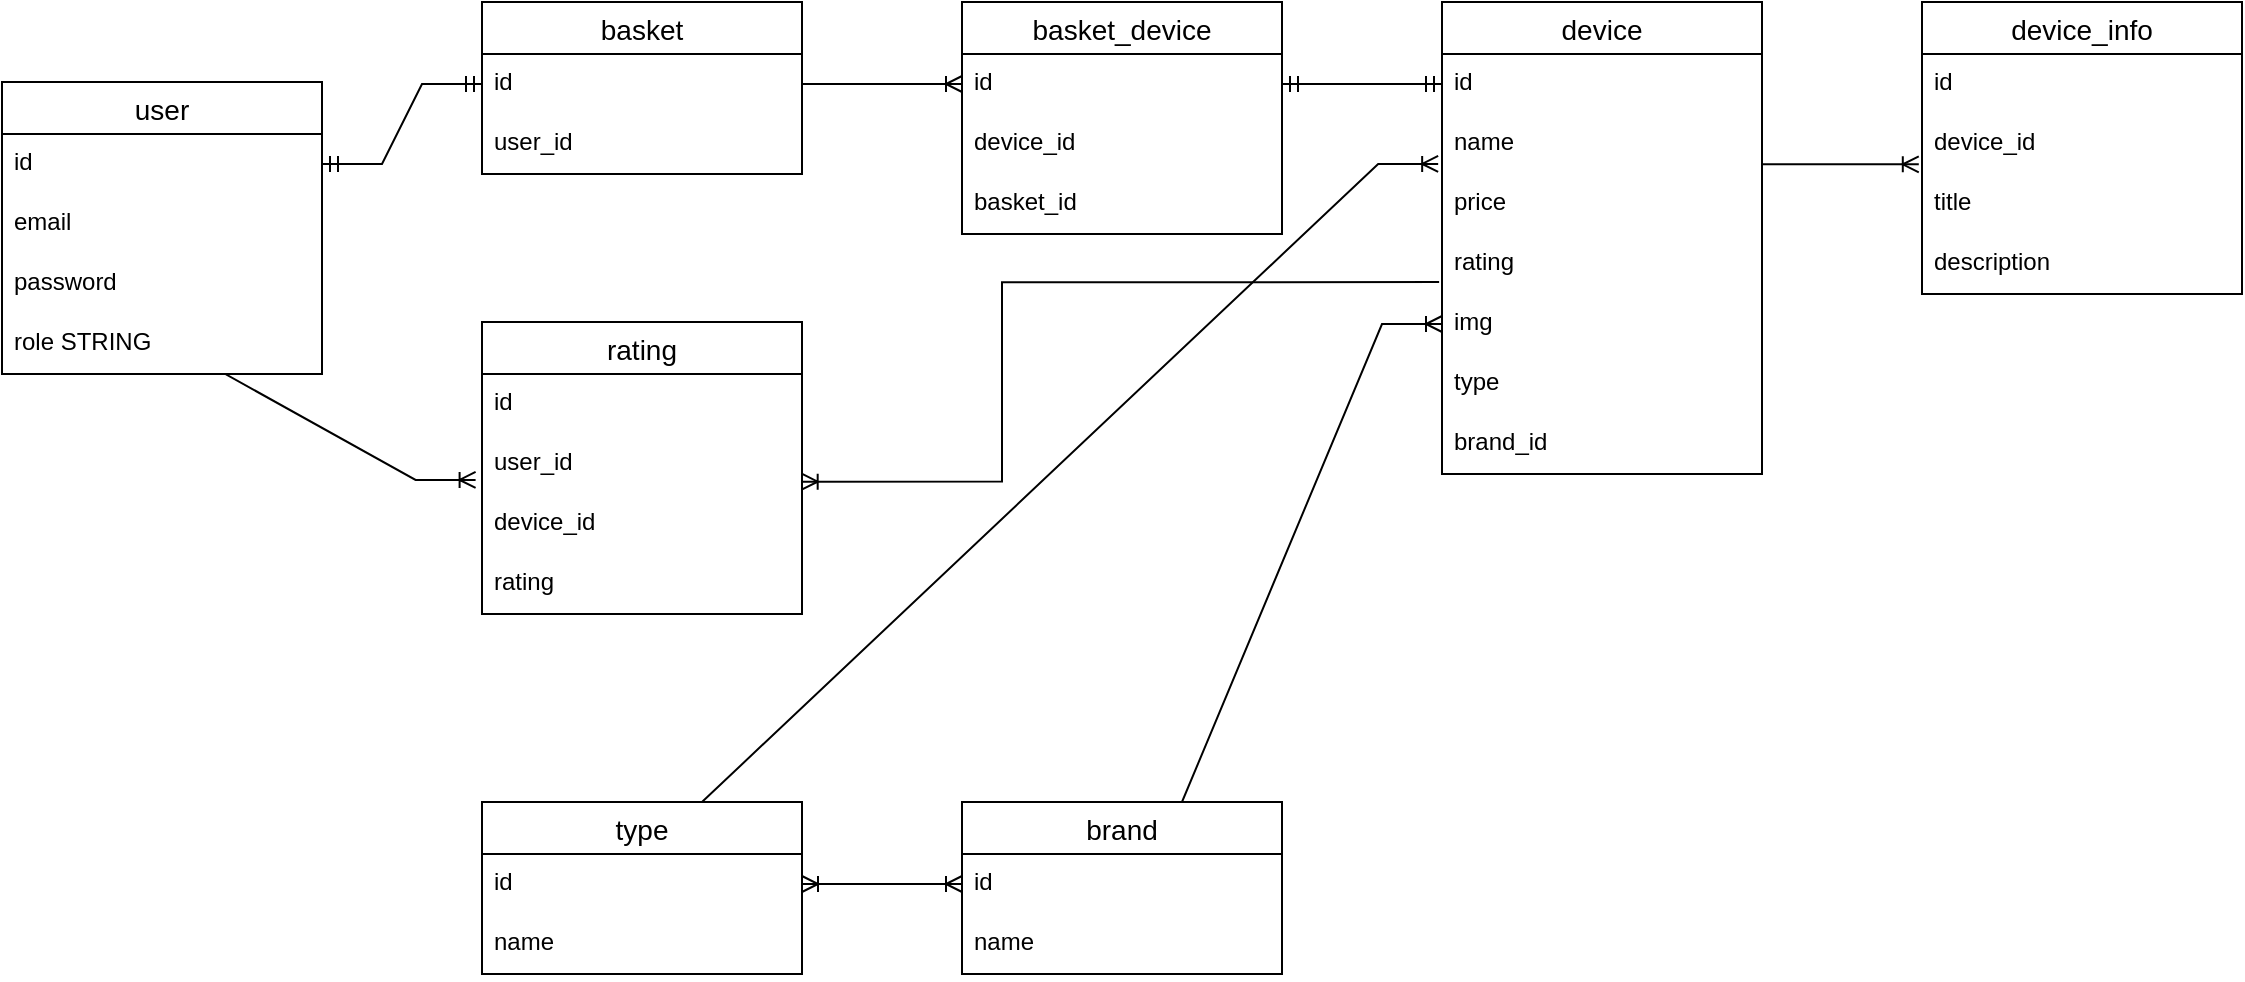 <mxfile version="21.3.2" type="github">
  <diagram name="Страница 1" id="jFDSsyUT4keIVmyetPQ3">
    <mxGraphModel dx="1122" dy="794" grid="1" gridSize="10" guides="1" tooltips="1" connect="1" arrows="1" fold="1" page="1" pageScale="1" pageWidth="2000" pageHeight="600" math="0" shadow="0">
      <root>
        <mxCell id="0" />
        <mxCell id="1" parent="0" />
        <mxCell id="VbIGDRC48q1839RVM03x-1" value="user" style="swimlane;fontStyle=0;childLayout=stackLayout;horizontal=1;startSize=26;horizontalStack=0;resizeParent=1;resizeParentMax=0;resizeLast=0;collapsible=1;marginBottom=0;align=center;fontSize=14;" vertex="1" parent="1">
          <mxGeometry x="40" y="120" width="160" height="146" as="geometry" />
        </mxCell>
        <mxCell id="VbIGDRC48q1839RVM03x-2" value="id" style="text;strokeColor=none;fillColor=none;spacingLeft=4;spacingRight=4;overflow=hidden;rotatable=0;points=[[0,0.5],[1,0.5]];portConstraint=eastwest;fontSize=12;whiteSpace=wrap;html=1;" vertex="1" parent="VbIGDRC48q1839RVM03x-1">
          <mxGeometry y="26" width="160" height="30" as="geometry" />
        </mxCell>
        <mxCell id="VbIGDRC48q1839RVM03x-3" value="email" style="text;strokeColor=none;fillColor=none;spacingLeft=4;spacingRight=4;overflow=hidden;rotatable=0;points=[[0,0.5],[1,0.5]];portConstraint=eastwest;fontSize=12;whiteSpace=wrap;html=1;" vertex="1" parent="VbIGDRC48q1839RVM03x-1">
          <mxGeometry y="56" width="160" height="30" as="geometry" />
        </mxCell>
        <mxCell id="VbIGDRC48q1839RVM03x-4" value="password" style="text;strokeColor=none;fillColor=none;spacingLeft=4;spacingRight=4;overflow=hidden;rotatable=0;points=[[0,0.5],[1,0.5]];portConstraint=eastwest;fontSize=12;whiteSpace=wrap;html=1;" vertex="1" parent="VbIGDRC48q1839RVM03x-1">
          <mxGeometry y="86" width="160" height="30" as="geometry" />
        </mxCell>
        <mxCell id="VbIGDRC48q1839RVM03x-6" value="role STRING" style="text;strokeColor=none;fillColor=none;spacingLeft=4;spacingRight=4;overflow=hidden;rotatable=0;points=[[0,0.5],[1,0.5]];portConstraint=eastwest;fontSize=12;whiteSpace=wrap;html=1;" vertex="1" parent="VbIGDRC48q1839RVM03x-1">
          <mxGeometry y="116" width="160" height="30" as="geometry" />
        </mxCell>
        <mxCell id="VbIGDRC48q1839RVM03x-7" value="basket" style="swimlane;fontStyle=0;childLayout=stackLayout;horizontal=1;startSize=26;horizontalStack=0;resizeParent=1;resizeParentMax=0;resizeLast=0;collapsible=1;marginBottom=0;align=center;fontSize=14;" vertex="1" parent="1">
          <mxGeometry x="280" y="80" width="160" height="86" as="geometry" />
        </mxCell>
        <mxCell id="VbIGDRC48q1839RVM03x-8" value="id" style="text;strokeColor=none;fillColor=none;spacingLeft=4;spacingRight=4;overflow=hidden;rotatable=0;points=[[0,0.5],[1,0.5]];portConstraint=eastwest;fontSize=12;whiteSpace=wrap;html=1;" vertex="1" parent="VbIGDRC48q1839RVM03x-7">
          <mxGeometry y="26" width="160" height="30" as="geometry" />
        </mxCell>
        <mxCell id="VbIGDRC48q1839RVM03x-9" value="user_id" style="text;strokeColor=none;fillColor=none;spacingLeft=4;spacingRight=4;overflow=hidden;rotatable=0;points=[[0,0.5],[1,0.5]];portConstraint=eastwest;fontSize=12;whiteSpace=wrap;html=1;" vertex="1" parent="VbIGDRC48q1839RVM03x-7">
          <mxGeometry y="56" width="160" height="30" as="geometry" />
        </mxCell>
        <mxCell id="VbIGDRC48q1839RVM03x-12" value="" style="edgeStyle=entityRelationEdgeStyle;fontSize=12;html=1;endArrow=ERmandOne;startArrow=ERmandOne;rounded=0;exitX=1;exitY=0.5;exitDx=0;exitDy=0;entryX=0;entryY=0.5;entryDx=0;entryDy=0;" edge="1" parent="1" source="VbIGDRC48q1839RVM03x-2" target="VbIGDRC48q1839RVM03x-8">
          <mxGeometry width="100" height="100" relative="1" as="geometry">
            <mxPoint x="360" y="400" as="sourcePoint" />
            <mxPoint x="460" y="300" as="targetPoint" />
          </mxGeometry>
        </mxCell>
        <mxCell id="VbIGDRC48q1839RVM03x-13" value="device" style="swimlane;fontStyle=0;childLayout=stackLayout;horizontal=1;startSize=26;horizontalStack=0;resizeParent=1;resizeParentMax=0;resizeLast=0;collapsible=1;marginBottom=0;align=center;fontSize=14;" vertex="1" parent="1">
          <mxGeometry x="760" y="80" width="160" height="236" as="geometry" />
        </mxCell>
        <mxCell id="VbIGDRC48q1839RVM03x-14" value="id" style="text;strokeColor=none;fillColor=none;spacingLeft=4;spacingRight=4;overflow=hidden;rotatable=0;points=[[0,0.5],[1,0.5]];portConstraint=eastwest;fontSize=12;whiteSpace=wrap;html=1;" vertex="1" parent="VbIGDRC48q1839RVM03x-13">
          <mxGeometry y="26" width="160" height="30" as="geometry" />
        </mxCell>
        <mxCell id="VbIGDRC48q1839RVM03x-15" value="name" style="text;strokeColor=none;fillColor=none;spacingLeft=4;spacingRight=4;overflow=hidden;rotatable=0;points=[[0,0.5],[1,0.5]];portConstraint=eastwest;fontSize=12;whiteSpace=wrap;html=1;" vertex="1" parent="VbIGDRC48q1839RVM03x-13">
          <mxGeometry y="56" width="160" height="30" as="geometry" />
        </mxCell>
        <mxCell id="VbIGDRC48q1839RVM03x-16" value="price" style="text;strokeColor=none;fillColor=none;spacingLeft=4;spacingRight=4;overflow=hidden;rotatable=0;points=[[0,0.5],[1,0.5]];portConstraint=eastwest;fontSize=12;whiteSpace=wrap;html=1;" vertex="1" parent="VbIGDRC48q1839RVM03x-13">
          <mxGeometry y="86" width="160" height="30" as="geometry" />
        </mxCell>
        <mxCell id="VbIGDRC48q1839RVM03x-17" value="rating" style="text;strokeColor=none;fillColor=none;spacingLeft=4;spacingRight=4;overflow=hidden;rotatable=0;points=[[0,0.5],[1,0.5]];portConstraint=eastwest;fontSize=12;whiteSpace=wrap;html=1;" vertex="1" parent="VbIGDRC48q1839RVM03x-13">
          <mxGeometry y="116" width="160" height="30" as="geometry" />
        </mxCell>
        <mxCell id="VbIGDRC48q1839RVM03x-18" value="img" style="text;strokeColor=none;fillColor=none;spacingLeft=4;spacingRight=4;overflow=hidden;rotatable=0;points=[[0,0.5],[1,0.5]];portConstraint=eastwest;fontSize=12;whiteSpace=wrap;html=1;" vertex="1" parent="VbIGDRC48q1839RVM03x-13">
          <mxGeometry y="146" width="160" height="30" as="geometry" />
        </mxCell>
        <mxCell id="VbIGDRC48q1839RVM03x-19" value="type" style="text;strokeColor=none;fillColor=none;spacingLeft=4;spacingRight=4;overflow=hidden;rotatable=0;points=[[0,0.5],[1,0.5]];portConstraint=eastwest;fontSize=12;whiteSpace=wrap;html=1;" vertex="1" parent="VbIGDRC48q1839RVM03x-13">
          <mxGeometry y="176" width="160" height="30" as="geometry" />
        </mxCell>
        <mxCell id="VbIGDRC48q1839RVM03x-20" value="brand_id" style="text;strokeColor=none;fillColor=none;spacingLeft=4;spacingRight=4;overflow=hidden;rotatable=0;points=[[0,0.5],[1,0.5]];portConstraint=eastwest;fontSize=12;whiteSpace=wrap;html=1;" vertex="1" parent="VbIGDRC48q1839RVM03x-13">
          <mxGeometry y="206" width="160" height="30" as="geometry" />
        </mxCell>
        <mxCell id="VbIGDRC48q1839RVM03x-21" value="type" style="swimlane;fontStyle=0;childLayout=stackLayout;horizontal=1;startSize=26;horizontalStack=0;resizeParent=1;resizeParentMax=0;resizeLast=0;collapsible=1;marginBottom=0;align=center;fontSize=14;" vertex="1" parent="1">
          <mxGeometry x="280" y="480" width="160" height="86" as="geometry" />
        </mxCell>
        <mxCell id="VbIGDRC48q1839RVM03x-22" value="id" style="text;strokeColor=none;fillColor=none;spacingLeft=4;spacingRight=4;overflow=hidden;rotatable=0;points=[[0,0.5],[1,0.5]];portConstraint=eastwest;fontSize=12;whiteSpace=wrap;html=1;" vertex="1" parent="VbIGDRC48q1839RVM03x-21">
          <mxGeometry y="26" width="160" height="30" as="geometry" />
        </mxCell>
        <mxCell id="VbIGDRC48q1839RVM03x-23" value="name" style="text;strokeColor=none;fillColor=none;spacingLeft=4;spacingRight=4;overflow=hidden;rotatable=0;points=[[0,0.5],[1,0.5]];portConstraint=eastwest;fontSize=12;whiteSpace=wrap;html=1;" vertex="1" parent="VbIGDRC48q1839RVM03x-21">
          <mxGeometry y="56" width="160" height="30" as="geometry" />
        </mxCell>
        <mxCell id="VbIGDRC48q1839RVM03x-25" value="brand" style="swimlane;fontStyle=0;childLayout=stackLayout;horizontal=1;startSize=26;horizontalStack=0;resizeParent=1;resizeParentMax=0;resizeLast=0;collapsible=1;marginBottom=0;align=center;fontSize=14;" vertex="1" parent="1">
          <mxGeometry x="520" y="480" width="160" height="86" as="geometry" />
        </mxCell>
        <mxCell id="VbIGDRC48q1839RVM03x-26" value="id" style="text;strokeColor=none;fillColor=none;spacingLeft=4;spacingRight=4;overflow=hidden;rotatable=0;points=[[0,0.5],[1,0.5]];portConstraint=eastwest;fontSize=12;whiteSpace=wrap;html=1;" vertex="1" parent="VbIGDRC48q1839RVM03x-25">
          <mxGeometry y="26" width="160" height="30" as="geometry" />
        </mxCell>
        <mxCell id="VbIGDRC48q1839RVM03x-27" value="name" style="text;strokeColor=none;fillColor=none;spacingLeft=4;spacingRight=4;overflow=hidden;rotatable=0;points=[[0,0.5],[1,0.5]];portConstraint=eastwest;fontSize=12;whiteSpace=wrap;html=1;" vertex="1" parent="VbIGDRC48q1839RVM03x-25">
          <mxGeometry y="56" width="160" height="30" as="geometry" />
        </mxCell>
        <mxCell id="VbIGDRC48q1839RVM03x-31" value="" style="edgeStyle=entityRelationEdgeStyle;fontSize=12;html=1;endArrow=ERoneToMany;rounded=0;entryX=0;entryY=0.5;entryDx=0;entryDy=0;exitX=0.5;exitY=0;exitDx=0;exitDy=0;endFill=0;" edge="1" parent="1" source="VbIGDRC48q1839RVM03x-25" target="VbIGDRC48q1839RVM03x-18">
          <mxGeometry width="100" height="100" relative="1" as="geometry">
            <mxPoint x="470" y="350" as="sourcePoint" />
            <mxPoint x="560" y="311" as="targetPoint" />
          </mxGeometry>
        </mxCell>
        <mxCell id="VbIGDRC48q1839RVM03x-29" value="" style="fontSize=12;html=1;endArrow=ERoneToMany;rounded=0;entryX=-0.012;entryY=0.833;entryDx=0;entryDy=0;entryPerimeter=0;edgeStyle=entityRelationEdgeStyle;exitX=0.5;exitY=0;exitDx=0;exitDy=0;endFill=0;" edge="1" parent="1" source="VbIGDRC48q1839RVM03x-21" target="VbIGDRC48q1839RVM03x-15">
          <mxGeometry width="100" height="100" relative="1" as="geometry">
            <mxPoint x="260" y="350" as="sourcePoint" />
            <mxPoint x="560" y="240" as="targetPoint" />
          </mxGeometry>
        </mxCell>
        <mxCell id="VbIGDRC48q1839RVM03x-33" value="" style="edgeStyle=entityRelationEdgeStyle;fontSize=12;html=1;endArrow=ERoneToMany;startArrow=ERoneToMany;rounded=0;exitX=1;exitY=0.5;exitDx=0;exitDy=0;entryX=0;entryY=0.5;entryDx=0;entryDy=0;" edge="1" parent="1" source="VbIGDRC48q1839RVM03x-22" target="VbIGDRC48q1839RVM03x-26">
          <mxGeometry width="100" height="100" relative="1" as="geometry">
            <mxPoint x="360" y="400" as="sourcePoint" />
            <mxPoint x="460" y="300" as="targetPoint" />
          </mxGeometry>
        </mxCell>
        <mxCell id="VbIGDRC48q1839RVM03x-34" value="device_info" style="swimlane;fontStyle=0;childLayout=stackLayout;horizontal=1;startSize=26;horizontalStack=0;resizeParent=1;resizeParentMax=0;resizeLast=0;collapsible=1;marginBottom=0;align=center;fontSize=14;" vertex="1" parent="1">
          <mxGeometry x="1000" y="80" width="160" height="146" as="geometry" />
        </mxCell>
        <mxCell id="VbIGDRC48q1839RVM03x-35" value="id" style="text;strokeColor=none;fillColor=none;spacingLeft=4;spacingRight=4;overflow=hidden;rotatable=0;points=[[0,0.5],[1,0.5]];portConstraint=eastwest;fontSize=12;whiteSpace=wrap;html=1;" vertex="1" parent="VbIGDRC48q1839RVM03x-34">
          <mxGeometry y="26" width="160" height="30" as="geometry" />
        </mxCell>
        <mxCell id="VbIGDRC48q1839RVM03x-36" value="device_id" style="text;strokeColor=none;fillColor=none;spacingLeft=4;spacingRight=4;overflow=hidden;rotatable=0;points=[[0,0.5],[1,0.5]];portConstraint=eastwest;fontSize=12;whiteSpace=wrap;html=1;" vertex="1" parent="VbIGDRC48q1839RVM03x-34">
          <mxGeometry y="56" width="160" height="30" as="geometry" />
        </mxCell>
        <mxCell id="VbIGDRC48q1839RVM03x-37" value="title" style="text;strokeColor=none;fillColor=none;spacingLeft=4;spacingRight=4;overflow=hidden;rotatable=0;points=[[0,0.5],[1,0.5]];portConstraint=eastwest;fontSize=12;whiteSpace=wrap;html=1;" vertex="1" parent="VbIGDRC48q1839RVM03x-34">
          <mxGeometry y="86" width="160" height="30" as="geometry" />
        </mxCell>
        <mxCell id="VbIGDRC48q1839RVM03x-38" value="description" style="text;strokeColor=none;fillColor=none;spacingLeft=4;spacingRight=4;overflow=hidden;rotatable=0;points=[[0,0.5],[1,0.5]];portConstraint=eastwest;fontSize=12;whiteSpace=wrap;html=1;" vertex="1" parent="VbIGDRC48q1839RVM03x-34">
          <mxGeometry y="116" width="160" height="30" as="geometry" />
        </mxCell>
        <mxCell id="VbIGDRC48q1839RVM03x-40" value="" style="edgeStyle=entityRelationEdgeStyle;fontSize=12;html=1;endArrow=ERoneToMany;rounded=0;exitX=1;exitY=0.839;exitDx=0;exitDy=0;exitPerimeter=0;entryX=-0.01;entryY=0.839;entryDx=0;entryDy=0;entryPerimeter=0;endFill=0;" edge="1" parent="1" source="VbIGDRC48q1839RVM03x-15" target="VbIGDRC48q1839RVM03x-36">
          <mxGeometry width="100" height="100" relative="1" as="geometry">
            <mxPoint x="770" y="240" as="sourcePoint" />
            <mxPoint x="870" y="140" as="targetPoint" />
          </mxGeometry>
        </mxCell>
        <mxCell id="VbIGDRC48q1839RVM03x-41" value="basket_device" style="swimlane;fontStyle=0;childLayout=stackLayout;horizontal=1;startSize=26;horizontalStack=0;resizeParent=1;resizeParentMax=0;resizeLast=0;collapsible=1;marginBottom=0;align=center;fontSize=14;" vertex="1" parent="1">
          <mxGeometry x="520" y="80" width="160" height="116" as="geometry" />
        </mxCell>
        <mxCell id="VbIGDRC48q1839RVM03x-42" value="id" style="text;strokeColor=none;fillColor=none;spacingLeft=4;spacingRight=4;overflow=hidden;rotatable=0;points=[[0,0.5],[1,0.5]];portConstraint=eastwest;fontSize=12;whiteSpace=wrap;html=1;" vertex="1" parent="VbIGDRC48q1839RVM03x-41">
          <mxGeometry y="26" width="160" height="30" as="geometry" />
        </mxCell>
        <mxCell id="VbIGDRC48q1839RVM03x-43" value="device_id" style="text;strokeColor=none;fillColor=none;spacingLeft=4;spacingRight=4;overflow=hidden;rotatable=0;points=[[0,0.5],[1,0.5]];portConstraint=eastwest;fontSize=12;whiteSpace=wrap;html=1;" vertex="1" parent="VbIGDRC48q1839RVM03x-41">
          <mxGeometry y="56" width="160" height="30" as="geometry" />
        </mxCell>
        <mxCell id="VbIGDRC48q1839RVM03x-44" value="basket_id" style="text;strokeColor=none;fillColor=none;spacingLeft=4;spacingRight=4;overflow=hidden;rotatable=0;points=[[0,0.5],[1,0.5]];portConstraint=eastwest;fontSize=12;whiteSpace=wrap;html=1;" vertex="1" parent="VbIGDRC48q1839RVM03x-41">
          <mxGeometry y="86" width="160" height="30" as="geometry" />
        </mxCell>
        <mxCell id="VbIGDRC48q1839RVM03x-45" value="" style="edgeStyle=entityRelationEdgeStyle;fontSize=12;html=1;endArrow=ERoneToMany;rounded=0;exitX=1;exitY=0.5;exitDx=0;exitDy=0;entryX=0;entryY=0.5;entryDx=0;entryDy=0;endFill=0;" edge="1" parent="1" source="VbIGDRC48q1839RVM03x-8" target="VbIGDRC48q1839RVM03x-42">
          <mxGeometry width="100" height="100" relative="1" as="geometry">
            <mxPoint x="680" y="370" as="sourcePoint" />
            <mxPoint x="780" y="270" as="targetPoint" />
          </mxGeometry>
        </mxCell>
        <mxCell id="VbIGDRC48q1839RVM03x-46" value="" style="edgeStyle=entityRelationEdgeStyle;fontSize=12;html=1;endArrow=ERmandOne;startArrow=ERmandOne;rounded=0;entryX=0;entryY=0.5;entryDx=0;entryDy=0;exitX=1;exitY=0.5;exitDx=0;exitDy=0;" edge="1" parent="1" source="VbIGDRC48q1839RVM03x-42" target="VbIGDRC48q1839RVM03x-14">
          <mxGeometry width="100" height="100" relative="1" as="geometry">
            <mxPoint x="590" y="240" as="sourcePoint" />
            <mxPoint x="710" y="200" as="targetPoint" />
          </mxGeometry>
        </mxCell>
        <mxCell id="VbIGDRC48q1839RVM03x-47" value="rating" style="swimlane;fontStyle=0;childLayout=stackLayout;horizontal=1;startSize=26;horizontalStack=0;resizeParent=1;resizeParentMax=0;resizeLast=0;collapsible=1;marginBottom=0;align=center;fontSize=14;" vertex="1" parent="1">
          <mxGeometry x="280" y="240" width="160" height="146" as="geometry" />
        </mxCell>
        <mxCell id="VbIGDRC48q1839RVM03x-48" value="id" style="text;strokeColor=none;fillColor=none;spacingLeft=4;spacingRight=4;overflow=hidden;rotatable=0;points=[[0,0.5],[1,0.5]];portConstraint=eastwest;fontSize=12;whiteSpace=wrap;html=1;" vertex="1" parent="VbIGDRC48q1839RVM03x-47">
          <mxGeometry y="26" width="160" height="30" as="geometry" />
        </mxCell>
        <mxCell id="VbIGDRC48q1839RVM03x-49" value="user_id" style="text;strokeColor=none;fillColor=none;spacingLeft=4;spacingRight=4;overflow=hidden;rotatable=0;points=[[0,0.5],[1,0.5]];portConstraint=eastwest;fontSize=12;whiteSpace=wrap;html=1;" vertex="1" parent="VbIGDRC48q1839RVM03x-47">
          <mxGeometry y="56" width="160" height="30" as="geometry" />
        </mxCell>
        <mxCell id="VbIGDRC48q1839RVM03x-50" value="device_id" style="text;strokeColor=none;fillColor=none;spacingLeft=4;spacingRight=4;overflow=hidden;rotatable=0;points=[[0,0.5],[1,0.5]];portConstraint=eastwest;fontSize=12;whiteSpace=wrap;html=1;" vertex="1" parent="VbIGDRC48q1839RVM03x-47">
          <mxGeometry y="86" width="160" height="30" as="geometry" />
        </mxCell>
        <mxCell id="VbIGDRC48q1839RVM03x-52" value="rating" style="text;strokeColor=none;fillColor=none;spacingLeft=4;spacingRight=4;overflow=hidden;rotatable=0;points=[[0,0.5],[1,0.5]];portConstraint=eastwest;fontSize=12;whiteSpace=wrap;html=1;" vertex="1" parent="VbIGDRC48q1839RVM03x-47">
          <mxGeometry y="116" width="160" height="30" as="geometry" />
        </mxCell>
        <mxCell id="VbIGDRC48q1839RVM03x-53" value="" style="edgeStyle=entityRelationEdgeStyle;fontSize=12;html=1;endArrow=ERoneToMany;rounded=0;exitX=0.51;exitY=1;exitDx=0;exitDy=0;exitPerimeter=0;entryX=-0.02;entryY=0.765;entryDx=0;entryDy=0;entryPerimeter=0;endFill=0;" edge="1" parent="1" source="VbIGDRC48q1839RVM03x-6" target="VbIGDRC48q1839RVM03x-49">
          <mxGeometry width="100" height="100" relative="1" as="geometry">
            <mxPoint x="460" y="340" as="sourcePoint" />
            <mxPoint x="200" y="320" as="targetPoint" />
          </mxGeometry>
        </mxCell>
        <mxCell id="VbIGDRC48q1839RVM03x-54" value="" style="fontSize=12;html=1;endArrow=ERoneToMany;rounded=0;edgeStyle=orthogonalEdgeStyle;entryX=0.999;entryY=0.794;entryDx=0;entryDy=0;entryPerimeter=0;exitX=-0.009;exitY=0.802;exitDx=0;exitDy=0;exitPerimeter=0;" edge="1" parent="1" source="VbIGDRC48q1839RVM03x-17" target="VbIGDRC48q1839RVM03x-49">
          <mxGeometry width="100" height="100" relative="1" as="geometry">
            <mxPoint x="660" y="260" as="sourcePoint" />
            <mxPoint x="440" y="319" as="targetPoint" />
            <Array as="points">
              <mxPoint x="540" y="220" />
              <mxPoint x="540" y="320" />
            </Array>
          </mxGeometry>
        </mxCell>
      </root>
    </mxGraphModel>
  </diagram>
</mxfile>
